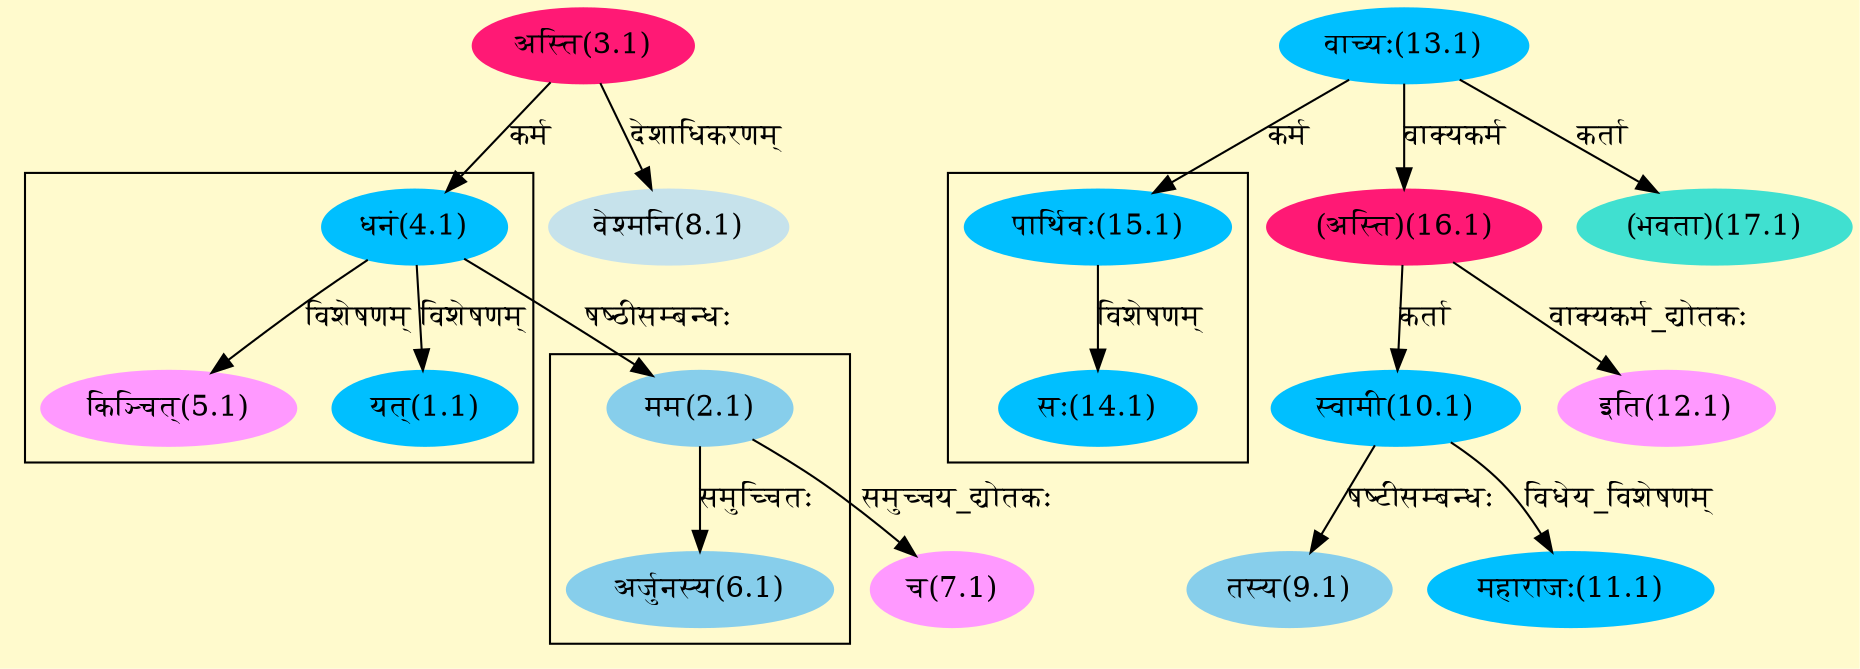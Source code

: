 digraph G{
rankdir=BT;
 compound=true;
 bgcolor="lemonchiffon1";

subgraph cluster_1{
Node1_1 [style=filled, color="#00BFFF" label = "यत्(1.1)"]
Node4_1 [style=filled, color="#00BFFF" label = "धनं(4.1)"]
Node5_1 [style=filled, color="#FF99FF" label = "किञ्चित्(5.1)"]

}

subgraph cluster_2{
Node6_1 [style=filled, color="#87CEEB" label = "अर्जुनस्य(6.1)"]
Node2_1 [style=filled, color="#87CEEB" label = "मम(2.1)"]

}

subgraph cluster_3{
Node14_1 [style=filled, color="#00BFFF" label = "सः(14.1)"]
Node15_1 [style=filled, color="#00BFFF" label = "पार्थिवः(15.1)"]

}
Node2_1 [style=filled, color="#87CEEB" label = "मम(2.1)"]
Node4_1 [style=filled, color="#00BFFF" label = "धनं(4.1)"]
Node3_1 [style=filled, color="#FF1975" label = "अस्ति(3.1)"]
Node7_1 [style=filled, color="#FF99FF" label = "च(7.1)"]
Node8_1 [style=filled, color="#C6E2EB" label = "वेश्मनि(8.1)"]
Node9_1 [style=filled, color="#87CEEB" label = "तस्य(9.1)"]
Node10_1 [style=filled, color="#00BFFF" label = "स्वामी(10.1)"]
Node16_1 [style=filled, color="#FF1975" label = "(अस्ति)(16.1)"]
Node11_1 [style=filled, color="#00BFFF" label = "महाराजः(11.1)"]
Node12_1 [style=filled, color="#FF99FF" label = "इति(12.1)"]
Node13_1 [style=filled, color="#00BFFF" label = "वाच्यः(13.1)"]
Node17_1 [style=filled, color="#40E0D0" label = "(भवता)(17.1)"]
Node15_1 [style=filled, color="#00BFFF" label = "पार्थिवः(15.1)"]
/* Start of Relations section */

Node1_1 -> Node4_1 [  label="विशेषणम्"  dir="back" ]
Node2_1 -> Node4_1 [  label="षष्ठीसम्बन्धः"  dir="back" ]
Node4_1 -> Node3_1 [  label="कर्म"  dir="back" ]
Node5_1 -> Node4_1 [  label="विशेषणम्"  dir="back" ]
Node6_1 -> Node2_1 [  label="समुच्चितः"  dir="back" ]
Node7_1 -> Node2_1 [  label="समुच्चय_द्योतकः"  dir="back" ]
Node8_1 -> Node3_1 [  label="देशाधिकरणम्"  dir="back" ]
Node9_1 -> Node10_1 [  label="षष्टीसम्बन्धः"  dir="back" ]
Node10_1 -> Node16_1 [  label="कर्ता"  dir="back" ]
Node11_1 -> Node10_1 [  label="विधेय_विशेषणम्"  dir="back" ]
Node12_1 -> Node16_1 [  label="वाक्यकर्म_द्योतकः"  dir="back" ]
Node14_1 -> Node15_1 [  label="विशेषणम्"  dir="back" ]
Node15_1 -> Node13_1 [  label="कर्म"  dir="back" ]
Node16_1 -> Node13_1 [  label="वाक्यकर्म"  dir="back" ]
Node17_1 -> Node13_1 [  label="कर्ता"  dir="back" ]
}
